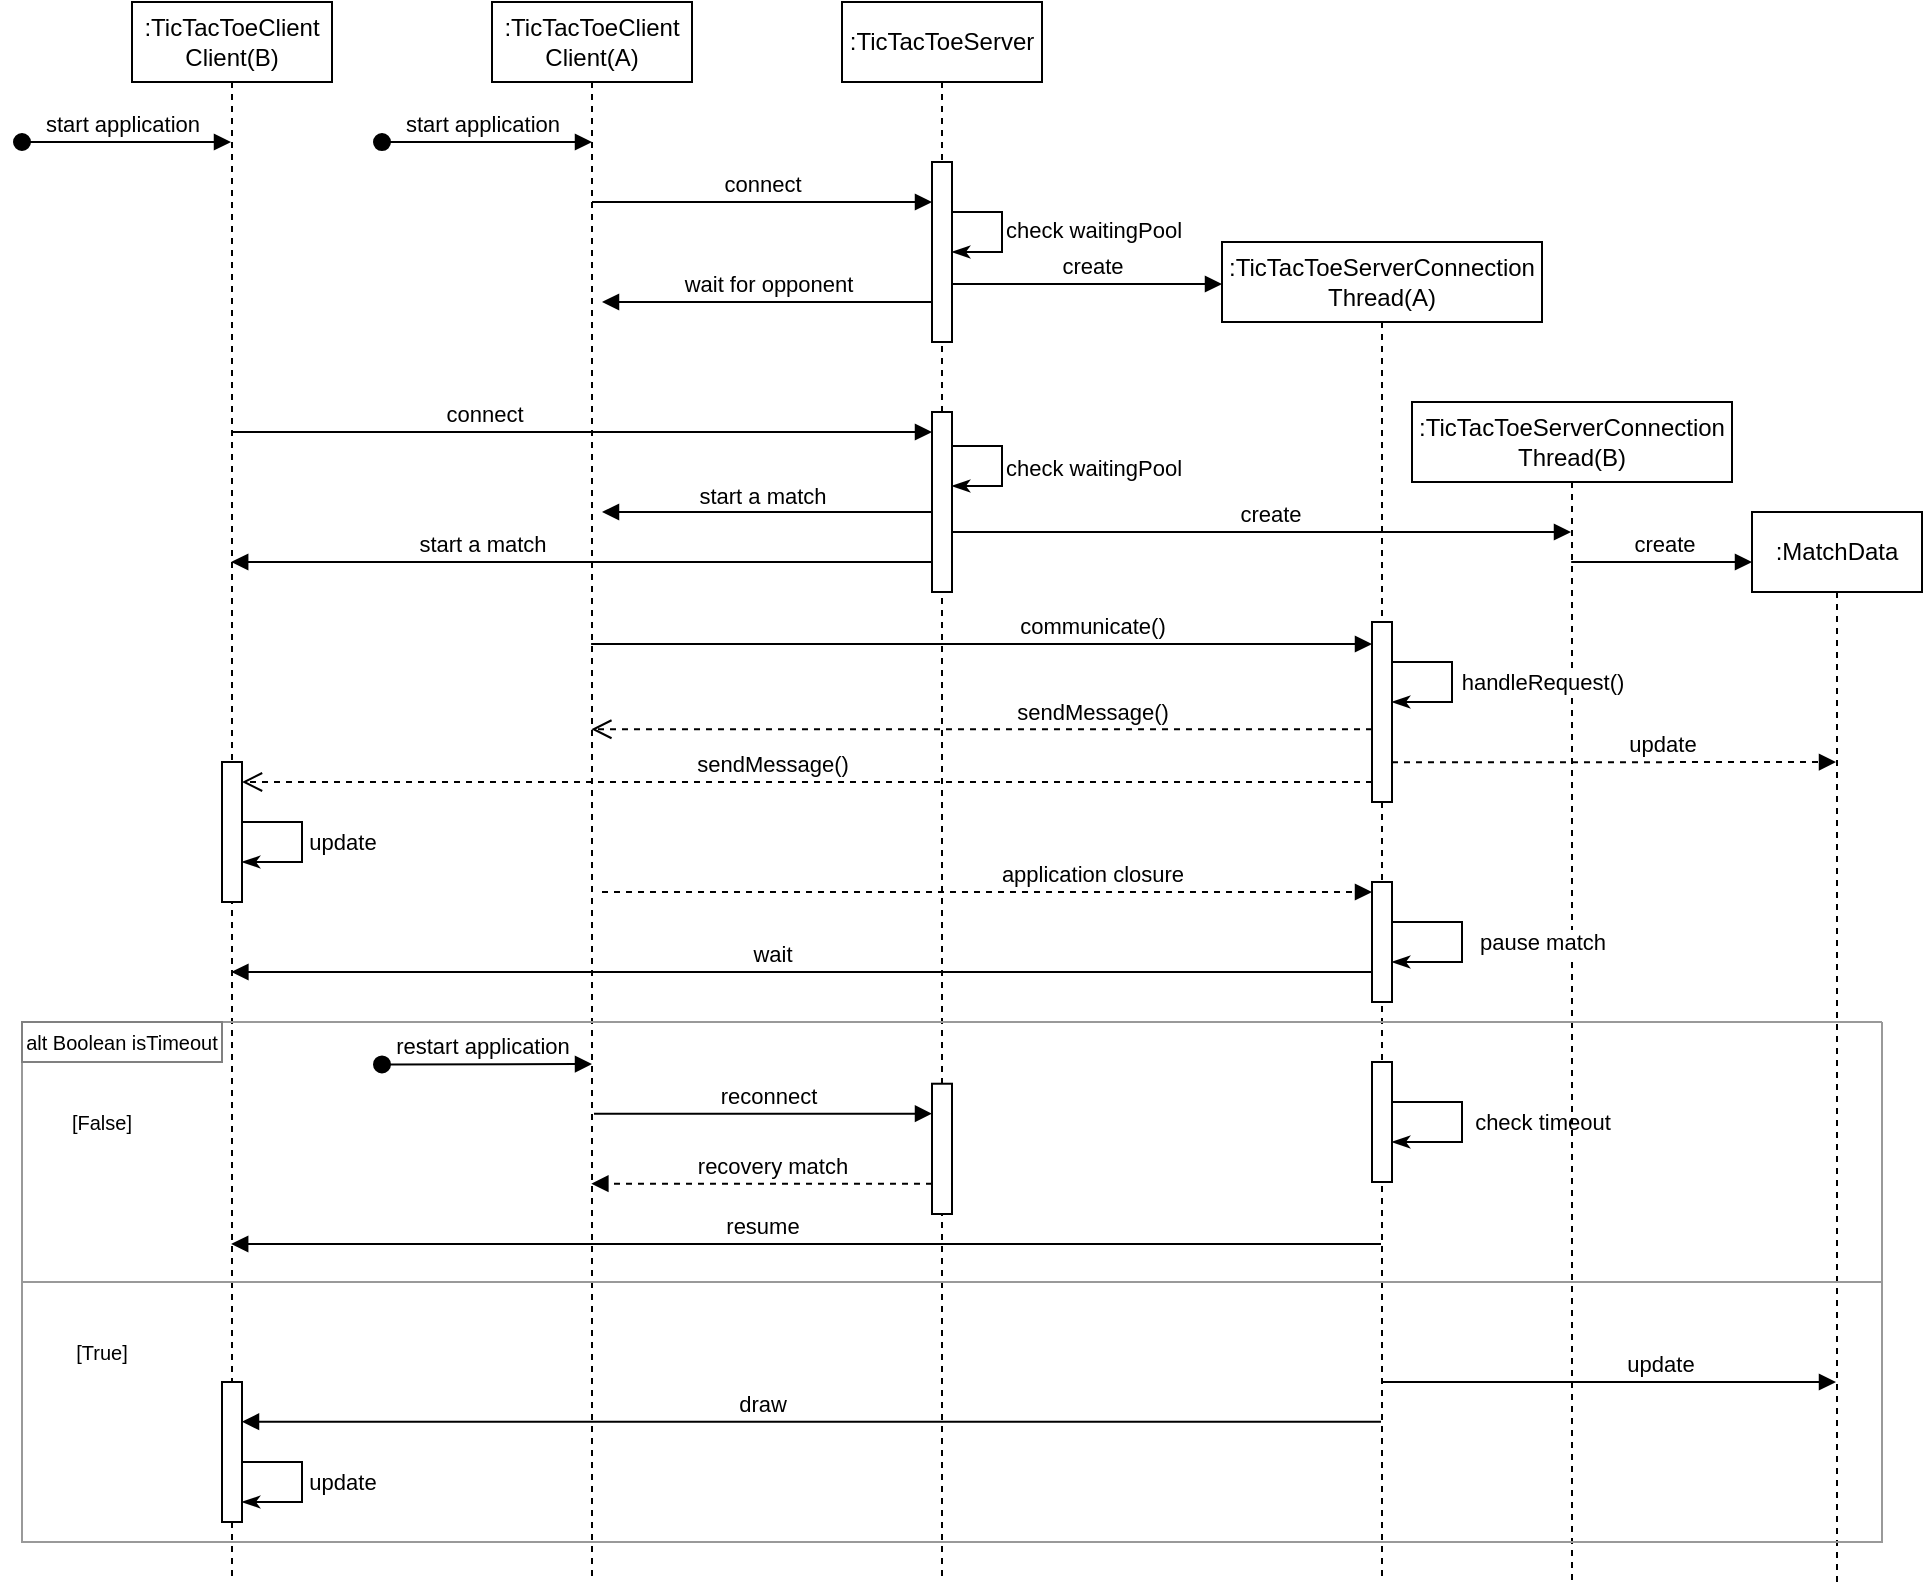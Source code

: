 <mxfile version="21.7.1" type="device">
  <diagram name="Page-1" id="2YBvvXClWsGukQMizWep">
    <mxGraphModel dx="1715" dy="761" grid="1" gridSize="10" guides="1" tooltips="1" connect="1" arrows="1" fold="1" page="0" pageScale="1" pageWidth="850" pageHeight="1100" math="0" shadow="0">
      <root>
        <mxCell id="0" />
        <mxCell id="1" parent="0" />
        <mxCell id="iWQPy43uW5Iy-O6jbB3Q-33" value=":TicTacToeClient&lt;br&gt;Client(B)" style="shape=umlLifeline;perimeter=lifelinePerimeter;whiteSpace=wrap;html=1;container=0;dropTarget=0;collapsible=0;recursiveResize=0;outlineConnect=0;portConstraint=eastwest;newEdgeStyle={&quot;edgeStyle&quot;:&quot;elbowEdgeStyle&quot;,&quot;elbow&quot;:&quot;vertical&quot;,&quot;curved&quot;:0,&quot;rounded&quot;:0};" vertex="1" parent="1">
          <mxGeometry x="105" y="190" width="100" height="790" as="geometry" />
        </mxCell>
        <mxCell id="iWQPy43uW5Iy-O6jbB3Q-34" value="start application" style="html=1;verticalAlign=bottom;startArrow=oval;endArrow=block;startSize=8;edgeStyle=elbowEdgeStyle;elbow=vertical;curved=0;rounded=0;" edge="1" parent="iWQPy43uW5Iy-O6jbB3Q-33" target="iWQPy43uW5Iy-O6jbB3Q-33">
          <mxGeometry x="-0.043" relative="1" as="geometry">
            <mxPoint x="-55" y="70" as="sourcePoint" />
            <mxPoint as="offset" />
          </mxGeometry>
        </mxCell>
        <mxCell id="iWQPy43uW5Iy-O6jbB3Q-35" value="" style="html=1;points=[];perimeter=orthogonalPerimeter;outlineConnect=0;targetShapes=umlLifeline;portConstraint=eastwest;newEdgeStyle={&quot;edgeStyle&quot;:&quot;elbowEdgeStyle&quot;,&quot;elbow&quot;:&quot;vertical&quot;,&quot;curved&quot;:0,&quot;rounded&quot;:0};" vertex="1" parent="iWQPy43uW5Iy-O6jbB3Q-33">
          <mxGeometry x="45" y="380" width="10" height="70" as="geometry" />
        </mxCell>
        <mxCell id="iWQPy43uW5Iy-O6jbB3Q-36" value="update" style="endArrow=classicThin;html=1;rounded=0;endFill=1;edgeStyle=orthogonalEdgeStyle;" edge="1" parent="iWQPy43uW5Iy-O6jbB3Q-33">
          <mxGeometry x="-0.001" y="20" width="50" height="50" relative="1" as="geometry">
            <mxPoint x="55" y="410" as="sourcePoint" />
            <mxPoint x="55" y="430" as="targetPoint" />
            <Array as="points">
              <mxPoint x="85" y="410" />
              <mxPoint x="85" y="430" />
            </Array>
            <mxPoint as="offset" />
          </mxGeometry>
        </mxCell>
        <mxCell id="iWQPy43uW5Iy-O6jbB3Q-37" value=":TicTacToeClient&lt;br style=&quot;border-color: var(--border-color);&quot;&gt;Client(A)" style="shape=umlLifeline;perimeter=lifelinePerimeter;whiteSpace=wrap;html=1;container=0;dropTarget=0;collapsible=0;recursiveResize=0;outlineConnect=0;portConstraint=eastwest;newEdgeStyle={&quot;edgeStyle&quot;:&quot;elbowEdgeStyle&quot;,&quot;elbow&quot;:&quot;vertical&quot;,&quot;curved&quot;:0,&quot;rounded&quot;:0};" vertex="1" parent="1">
          <mxGeometry x="285" y="190" width="100" height="790" as="geometry" />
        </mxCell>
        <mxCell id="iWQPy43uW5Iy-O6jbB3Q-39" value=":TicTacToeServer" style="shape=umlLifeline;perimeter=lifelinePerimeter;whiteSpace=wrap;html=1;container=0;dropTarget=0;collapsible=0;recursiveResize=0;outlineConnect=0;portConstraint=eastwest;newEdgeStyle={&quot;edgeStyle&quot;:&quot;elbowEdgeStyle&quot;,&quot;elbow&quot;:&quot;vertical&quot;,&quot;curved&quot;:0,&quot;rounded&quot;:0};" vertex="1" parent="1">
          <mxGeometry x="460" y="190" width="100" height="790" as="geometry" />
        </mxCell>
        <mxCell id="iWQPy43uW5Iy-O6jbB3Q-40" value="" style="html=1;points=[];perimeter=orthogonalPerimeter;outlineConnect=0;targetShapes=umlLifeline;portConstraint=eastwest;newEdgeStyle={&quot;edgeStyle&quot;:&quot;elbowEdgeStyle&quot;,&quot;elbow&quot;:&quot;vertical&quot;,&quot;curved&quot;:0,&quot;rounded&quot;:0};" vertex="1" parent="iWQPy43uW5Iy-O6jbB3Q-39">
          <mxGeometry x="45" y="80" width="10" height="90" as="geometry" />
        </mxCell>
        <mxCell id="iWQPy43uW5Iy-O6jbB3Q-41" value="" style="endArrow=classicThin;html=1;rounded=0;endFill=1;edgeStyle=orthogonalEdgeStyle;" edge="1" parent="iWQPy43uW5Iy-O6jbB3Q-39">
          <mxGeometry width="50" height="50" relative="1" as="geometry">
            <mxPoint x="55.0" y="105" as="sourcePoint" />
            <mxPoint x="55.0" y="125" as="targetPoint" />
            <Array as="points">
              <mxPoint x="80" y="105" />
              <mxPoint x="80" y="125" />
            </Array>
          </mxGeometry>
        </mxCell>
        <mxCell id="iWQPy43uW5Iy-O6jbB3Q-42" value="" style="html=1;points=[];perimeter=orthogonalPerimeter;outlineConnect=0;targetShapes=umlLifeline;portConstraint=eastwest;newEdgeStyle={&quot;edgeStyle&quot;:&quot;elbowEdgeStyle&quot;,&quot;elbow&quot;:&quot;vertical&quot;,&quot;curved&quot;:0,&quot;rounded&quot;:0};" vertex="1" parent="iWQPy43uW5Iy-O6jbB3Q-39">
          <mxGeometry x="45" y="205" width="10" height="90" as="geometry" />
        </mxCell>
        <mxCell id="iWQPy43uW5Iy-O6jbB3Q-43" value="" style="endArrow=classicThin;html=1;rounded=0;endFill=1;edgeStyle=orthogonalEdgeStyle;" edge="1" parent="iWQPy43uW5Iy-O6jbB3Q-39">
          <mxGeometry width="50" height="50" relative="1" as="geometry">
            <mxPoint x="55" y="222" as="sourcePoint" />
            <mxPoint x="55" y="242" as="targetPoint" />
            <Array as="points">
              <mxPoint x="80" y="222" />
              <mxPoint x="80" y="242" />
            </Array>
          </mxGeometry>
        </mxCell>
        <mxCell id="iWQPy43uW5Iy-O6jbB3Q-49" value="sendMessage()" style="html=1;verticalAlign=bottom;endArrow=open;dashed=1;endSize=8;edgeStyle=elbowEdgeStyle;elbow=vertical;curved=0;rounded=0;" edge="1" parent="iWQPy43uW5Iy-O6jbB3Q-39" source="iWQPy43uW5Iy-O6jbB3Q-44">
          <mxGeometry x="-0.283" relative="1" as="geometry">
            <mxPoint x="-125.333" y="363.62" as="targetPoint" />
            <Array as="points">
              <mxPoint x="-14.82" y="363.62" />
            </Array>
            <mxPoint x="50.18" y="363.62" as="sourcePoint" />
            <mxPoint as="offset" />
          </mxGeometry>
        </mxCell>
        <mxCell id="iWQPy43uW5Iy-O6jbB3Q-50" value="" style="html=1;points=[];perimeter=orthogonalPerimeter;outlineConnect=0;targetShapes=umlLifeline;portConstraint=eastwest;newEdgeStyle={&quot;edgeStyle&quot;:&quot;elbowEdgeStyle&quot;,&quot;elbow&quot;:&quot;vertical&quot;,&quot;curved&quot;:0,&quot;rounded&quot;:0};" vertex="1" parent="iWQPy43uW5Iy-O6jbB3Q-39">
          <mxGeometry x="45" y="540.86" width="10" height="65.14" as="geometry" />
        </mxCell>
        <mxCell id="iWQPy43uW5Iy-O6jbB3Q-51" value="reconnect" style="html=1;verticalAlign=bottom;endArrow=block;edgeStyle=elbowEdgeStyle;elbow=vertical;curved=0;rounded=0;" edge="1" parent="iWQPy43uW5Iy-O6jbB3Q-39">
          <mxGeometry x="0.027" relative="1" as="geometry">
            <mxPoint x="-124" y="555.86" as="sourcePoint" />
            <Array as="points">
              <mxPoint x="-30" y="555.86" />
            </Array>
            <mxPoint x="45" y="555.86" as="targetPoint" />
            <mxPoint as="offset" />
          </mxGeometry>
        </mxCell>
        <mxCell id="iWQPy43uW5Iy-O6jbB3Q-52" value="restart application" style="html=1;verticalAlign=bottom;startArrow=oval;endArrow=block;startSize=8;edgeStyle=elbowEdgeStyle;elbow=vertical;curved=0;rounded=0;" edge="1" parent="iWQPy43uW5Iy-O6jbB3Q-39">
          <mxGeometry x="-0.048" relative="1" as="geometry">
            <mxPoint x="-230" y="531.2" as="sourcePoint" />
            <mxPoint x="-125" y="531.2" as="targetPoint" />
            <mxPoint as="offset" />
          </mxGeometry>
        </mxCell>
        <mxCell id="iWQPy43uW5Iy-O6jbB3Q-53" value="recovery match" style="html=1;verticalAlign=bottom;endArrow=block;edgeStyle=elbowEdgeStyle;elbow=vertical;curved=0;rounded=0;dashed=1;" edge="1" parent="iWQPy43uW5Iy-O6jbB3Q-39" source="iWQPy43uW5Iy-O6jbB3Q-50">
          <mxGeometry x="-0.06" relative="1" as="geometry">
            <mxPoint x="250" y="590.86" as="sourcePoint" />
            <Array as="points">
              <mxPoint x="-44.79" y="590.86" />
            </Array>
            <mxPoint x="-125.3" y="590.86" as="targetPoint" />
            <mxPoint as="offset" />
          </mxGeometry>
        </mxCell>
        <mxCell id="iWQPy43uW5Iy-O6jbB3Q-55" value="connect" style="html=1;verticalAlign=bottom;endArrow=block;edgeStyle=elbowEdgeStyle;elbow=horizontal;curved=0;rounded=0;" edge="1" parent="1" source="iWQPy43uW5Iy-O6jbB3Q-37">
          <mxGeometry x="-0.001" relative="1" as="geometry">
            <mxPoint x="340" y="290" as="sourcePoint" />
            <Array as="points">
              <mxPoint x="425" y="290" />
            </Array>
            <mxPoint x="505" y="290" as="targetPoint" />
            <mxPoint as="offset" />
          </mxGeometry>
        </mxCell>
        <mxCell id="iWQPy43uW5Iy-O6jbB3Q-56" value="&lt;span style=&quot;color: rgb(0, 0, 0); font-family: Helvetica; font-size: 11px; font-style: normal; font-variant-ligatures: normal; font-variant-caps: normal; font-weight: 400; letter-spacing: normal; orphans: 2; text-align: center; text-indent: 0px; text-transform: none; widows: 2; word-spacing: 0px; -webkit-text-stroke-width: 0px; background-color: rgb(255, 255, 255); text-decoration-thickness: initial; text-decoration-style: initial; text-decoration-color: initial; float: none; display: inline !important;&quot;&gt;check waitingPool&lt;br&gt;&lt;br&gt;&lt;/span&gt;" style="text;whiteSpace=wrap;html=1;" vertex="1" parent="1">
          <mxGeometry x="540" y="290" width="94" height="30" as="geometry" />
        </mxCell>
        <mxCell id="iWQPy43uW5Iy-O6jbB3Q-57" value="wait for opponent" style="html=1;verticalAlign=bottom;endArrow=block;edgeStyle=elbowEdgeStyle;elbow=vertical;curved=0;rounded=0;" edge="1" parent="1">
          <mxGeometry x="-0.004" relative="1" as="geometry">
            <mxPoint x="505" y="340" as="sourcePoint" />
            <Array as="points">
              <mxPoint x="420" y="340" />
            </Array>
            <mxPoint x="340" y="340" as="targetPoint" />
            <mxPoint as="offset" />
          </mxGeometry>
        </mxCell>
        <mxCell id="iWQPy43uW5Iy-O6jbB3Q-58" value="connect" style="html=1;verticalAlign=bottom;endArrow=block;edgeStyle=elbowEdgeStyle;elbow=vertical;curved=0;rounded=0;" edge="1" parent="1" target="iWQPy43uW5Iy-O6jbB3Q-42">
          <mxGeometry x="-0.282" relative="1" as="geometry">
            <mxPoint x="154.591" y="405" as="sourcePoint" />
            <Array as="points">
              <mxPoint x="250.13" y="405" />
            </Array>
            <mxPoint as="offset" />
            <mxPoint x="510.13" y="405" as="targetPoint" />
          </mxGeometry>
        </mxCell>
        <mxCell id="iWQPy43uW5Iy-O6jbB3Q-59" value="start application" style="html=1;verticalAlign=bottom;startArrow=oval;endArrow=block;startSize=8;edgeStyle=elbowEdgeStyle;elbow=vertical;curved=0;rounded=0;" edge="1" parent="1">
          <mxGeometry x="-0.043" relative="1" as="geometry">
            <mxPoint x="230" y="260.03" as="sourcePoint" />
            <mxPoint x="335" y="260.03" as="targetPoint" />
            <mxPoint as="offset" />
          </mxGeometry>
        </mxCell>
        <mxCell id="iWQPy43uW5Iy-O6jbB3Q-60" value="&lt;span style=&quot;color: rgb(0, 0, 0); font-family: Helvetica; font-size: 11px; font-style: normal; font-variant-ligatures: normal; font-variant-caps: normal; font-weight: 400; letter-spacing: normal; orphans: 2; text-align: center; text-indent: 0px; text-transform: none; widows: 2; word-spacing: 0px; -webkit-text-stroke-width: 0px; background-color: rgb(255, 255, 255); text-decoration-thickness: initial; text-decoration-style: initial; text-decoration-color: initial; float: none; display: inline !important;&quot;&gt;check waitingPool&lt;br&gt;&lt;br&gt;&lt;/span&gt;" style="text;whiteSpace=wrap;html=1;" vertex="1" parent="1">
          <mxGeometry x="540" y="409" width="94" height="30" as="geometry" />
        </mxCell>
        <mxCell id="iWQPy43uW5Iy-O6jbB3Q-61" value="start a match" style="html=1;verticalAlign=bottom;endArrow=block;edgeStyle=elbowEdgeStyle;elbow=vertical;curved=0;rounded=0;" edge="1" parent="1">
          <mxGeometry x="0.026" y="1" relative="1" as="geometry">
            <mxPoint x="505" y="445" as="sourcePoint" />
            <Array as="points">
              <mxPoint x="415.21" y="445" />
            </Array>
            <mxPoint x="340" y="445.65" as="targetPoint" />
            <mxPoint as="offset" />
          </mxGeometry>
        </mxCell>
        <mxCell id="iWQPy43uW5Iy-O6jbB3Q-62" value="sendMessage()" style="html=1;verticalAlign=bottom;endArrow=open;dashed=1;endSize=8;edgeStyle=elbowEdgeStyle;elbow=vertical;curved=0;rounded=0;" edge="1" parent="1">
          <mxGeometry x="0.062" relative="1" as="geometry">
            <mxPoint x="160" y="580" as="targetPoint" />
            <Array as="points">
              <mxPoint x="455.18" y="580" />
            </Array>
            <mxPoint x="725" y="580" as="sourcePoint" />
            <mxPoint as="offset" />
          </mxGeometry>
        </mxCell>
        <mxCell id="iWQPy43uW5Iy-O6jbB3Q-63" value="application closure" style="html=1;verticalAlign=bottom;endArrow=block;edgeStyle=elbowEdgeStyle;elbow=horizontal;curved=0;rounded=0;dashed=1;" edge="1" parent="1" target="iWQPy43uW5Iy-O6jbB3Q-46">
          <mxGeometry x="0.273" relative="1" as="geometry">
            <mxPoint x="340" y="635" as="sourcePoint" />
            <Array as="points">
              <mxPoint x="350.31" y="635" />
            </Array>
            <mxPoint x="510.13" y="635" as="targetPoint" />
            <mxPoint as="offset" />
          </mxGeometry>
        </mxCell>
        <mxCell id="iWQPy43uW5Iy-O6jbB3Q-64" value="create" style="html=1;verticalAlign=bottom;endArrow=block;edgeStyle=elbowEdgeStyle;elbow=vertical;curved=0;rounded=0;" edge="1" parent="1" source="iWQPy43uW5Iy-O6jbB3Q-42" target="iWQPy43uW5Iy-O6jbB3Q-71">
          <mxGeometry x="0.027" relative="1" as="geometry">
            <mxPoint x="509.997" y="455" as="sourcePoint" />
            <Array as="points">
              <mxPoint x="650" y="455" />
            </Array>
            <mxPoint x="650" y="455" as="targetPoint" />
            <mxPoint as="offset" />
          </mxGeometry>
        </mxCell>
        <mxCell id="iWQPy43uW5Iy-O6jbB3Q-66" value="wait" style="html=1;verticalAlign=bottom;endArrow=block;edgeStyle=elbowEdgeStyle;elbow=vertical;curved=0;rounded=0;" edge="1" parent="1" source="iWQPy43uW5Iy-O6jbB3Q-46">
          <mxGeometry x="0.052" relative="1" as="geometry">
            <mxPoint x="505" y="675.31" as="sourcePoint" />
            <Array as="points" />
            <mxPoint x="154.7" y="675.2" as="targetPoint" />
            <mxPoint as="offset" />
          </mxGeometry>
        </mxCell>
        <mxCell id="iWQPy43uW5Iy-O6jbB3Q-67" value="start a match" style="html=1;verticalAlign=bottom;endArrow=block;edgeStyle=elbowEdgeStyle;elbow=vertical;curved=0;rounded=0;" edge="1" parent="1">
          <mxGeometry x="0.285" relative="1" as="geometry">
            <mxPoint x="505" y="470" as="sourcePoint" />
            <Array as="points">
              <mxPoint x="415.21" y="470" />
            </Array>
            <mxPoint x="154.591" y="470" as="targetPoint" />
            <mxPoint as="offset" />
          </mxGeometry>
        </mxCell>
        <mxCell id="iWQPy43uW5Iy-O6jbB3Q-68" value="resume" style="html=1;verticalAlign=bottom;endArrow=block;edgeStyle=elbowEdgeStyle;elbow=vertical;curved=0;rounded=0;" edge="1" parent="1">
          <mxGeometry x="0.077" relative="1" as="geometry">
            <mxPoint x="729.5" y="811" as="sourcePoint" />
            <Array as="points">
              <mxPoint x="725" y="811" />
            </Array>
            <mxPoint x="154.591" y="811" as="targetPoint" />
            <mxPoint as="offset" />
          </mxGeometry>
        </mxCell>
        <mxCell id="iWQPy43uW5Iy-O6jbB3Q-69" value=":TicTacToeServerConnection&lt;br&gt;Thread(A)" style="shape=umlLifeline;perimeter=lifelinePerimeter;whiteSpace=wrap;html=1;container=0;dropTarget=0;collapsible=0;recursiveResize=0;outlineConnect=0;portConstraint=eastwest;newEdgeStyle={&quot;edgeStyle&quot;:&quot;elbowEdgeStyle&quot;,&quot;elbow&quot;:&quot;vertical&quot;,&quot;curved&quot;:0,&quot;rounded&quot;:0};" vertex="1" parent="1">
          <mxGeometry x="650" y="310" width="160" height="670" as="geometry" />
        </mxCell>
        <mxCell id="iWQPy43uW5Iy-O6jbB3Q-44" value="" style="html=1;points=[];perimeter=orthogonalPerimeter;outlineConnect=0;targetShapes=umlLifeline;portConstraint=eastwest;newEdgeStyle={&quot;edgeStyle&quot;:&quot;elbowEdgeStyle&quot;,&quot;elbow&quot;:&quot;vertical&quot;,&quot;curved&quot;:0,&quot;rounded&quot;:0};" vertex="1" parent="iWQPy43uW5Iy-O6jbB3Q-69">
          <mxGeometry x="75" y="190" width="10" height="90" as="geometry" />
        </mxCell>
        <mxCell id="iWQPy43uW5Iy-O6jbB3Q-84" value="" style="html=1;points=[];perimeter=orthogonalPerimeter;outlineConnect=0;targetShapes=umlLifeline;portConstraint=eastwest;newEdgeStyle={&quot;edgeStyle&quot;:&quot;elbowEdgeStyle&quot;,&quot;elbow&quot;:&quot;vertical&quot;,&quot;curved&quot;:0,&quot;rounded&quot;:0};" vertex="1" parent="iWQPy43uW5Iy-O6jbB3Q-69">
          <mxGeometry x="75" y="410" width="10" height="60" as="geometry" />
        </mxCell>
        <mxCell id="iWQPy43uW5Iy-O6jbB3Q-76" value="check timeout" style="endArrow=classicThin;html=1;rounded=0;endFill=1;edgeStyle=orthogonalEdgeStyle;" edge="1" parent="iWQPy43uW5Iy-O6jbB3Q-69" source="iWQPy43uW5Iy-O6jbB3Q-84" target="iWQPy43uW5Iy-O6jbB3Q-84">
          <mxGeometry y="40" width="50" height="50" relative="1" as="geometry">
            <mxPoint x="90" y="430" as="sourcePoint" />
            <mxPoint x="90" y="450" as="targetPoint" />
            <Array as="points">
              <mxPoint x="120" y="430" />
              <mxPoint x="120" y="450" />
            </Array>
            <mxPoint as="offset" />
          </mxGeometry>
        </mxCell>
        <mxCell id="iWQPy43uW5Iy-O6jbB3Q-70" value="create" style="html=1;verticalAlign=bottom;endArrow=block;edgeStyle=elbowEdgeStyle;elbow=vertical;curved=0;rounded=0;" edge="1" parent="1">
          <mxGeometry x="0.027" relative="1" as="geometry">
            <mxPoint x="515" y="331" as="sourcePoint" />
            <Array as="points">
              <mxPoint x="650" y="331" />
            </Array>
            <mxPoint x="650" y="331" as="targetPoint" />
            <mxPoint as="offset" />
          </mxGeometry>
        </mxCell>
        <mxCell id="iWQPy43uW5Iy-O6jbB3Q-71" value=":TicTacToeServerConnection&lt;br&gt;Thread(B)" style="shape=umlLifeline;perimeter=lifelinePerimeter;whiteSpace=wrap;html=1;container=0;dropTarget=0;collapsible=0;recursiveResize=0;outlineConnect=0;portConstraint=eastwest;newEdgeStyle={&quot;edgeStyle&quot;:&quot;elbowEdgeStyle&quot;,&quot;elbow&quot;:&quot;vertical&quot;,&quot;curved&quot;:0,&quot;rounded&quot;:0};" vertex="1" parent="1">
          <mxGeometry x="745" y="390" width="160" height="590" as="geometry" />
        </mxCell>
        <mxCell id="iWQPy43uW5Iy-O6jbB3Q-46" value="" style="html=1;points=[];perimeter=orthogonalPerimeter;outlineConnect=0;targetShapes=umlLifeline;portConstraint=eastwest;newEdgeStyle={&quot;edgeStyle&quot;:&quot;elbowEdgeStyle&quot;,&quot;elbow&quot;:&quot;vertical&quot;,&quot;curved&quot;:0,&quot;rounded&quot;:0};" vertex="1" parent="iWQPy43uW5Iy-O6jbB3Q-71">
          <mxGeometry x="-20" y="240" width="10" height="60" as="geometry" />
        </mxCell>
        <mxCell id="iWQPy43uW5Iy-O6jbB3Q-47" value="pause match" style="endArrow=classicThin;html=1;rounded=0;endFill=1;edgeStyle=orthogonalEdgeStyle;" edge="1" parent="iWQPy43uW5Iy-O6jbB3Q-71" source="iWQPy43uW5Iy-O6jbB3Q-46" target="iWQPy43uW5Iy-O6jbB3Q-46">
          <mxGeometry y="40" width="50" height="50" relative="1" as="geometry">
            <mxPoint x="-5" y="250" as="sourcePoint" />
            <mxPoint x="-5" y="270" as="targetPoint" />
            <Array as="points">
              <mxPoint x="25" y="260" />
              <mxPoint x="25" y="280" />
            </Array>
            <mxPoint as="offset" />
          </mxGeometry>
        </mxCell>
        <mxCell id="iWQPy43uW5Iy-O6jbB3Q-72" value="create" style="html=1;verticalAlign=bottom;endArrow=block;edgeStyle=elbowEdgeStyle;elbow=vertical;curved=0;rounded=0;" edge="1" parent="1">
          <mxGeometry x="0.024" relative="1" as="geometry">
            <mxPoint x="824.591" y="470" as="sourcePoint" />
            <Array as="points" />
            <mxPoint x="915" y="470" as="targetPoint" />
            <mxPoint as="offset" />
          </mxGeometry>
        </mxCell>
        <mxCell id="iWQPy43uW5Iy-O6jbB3Q-54" value=":MatchData" style="shape=umlLifeline;perimeter=lifelinePerimeter;whiteSpace=wrap;html=1;container=0;dropTarget=0;collapsible=0;recursiveResize=0;outlineConnect=0;portConstraint=eastwest;newEdgeStyle={&quot;edgeStyle&quot;:&quot;elbowEdgeStyle&quot;,&quot;elbow&quot;:&quot;vertical&quot;,&quot;curved&quot;:0,&quot;rounded&quot;:0};" vertex="1" parent="1">
          <mxGeometry x="915" y="445" width="85" height="535" as="geometry" />
        </mxCell>
        <mxCell id="iWQPy43uW5Iy-O6jbB3Q-48" value="communicate()" style="html=1;verticalAlign=bottom;endArrow=block;edgeStyle=elbowEdgeStyle;elbow=vertical;curved=0;rounded=0;" edge="1" parent="1">
          <mxGeometry x="0.283" relative="1" as="geometry">
            <mxPoint x="334.548" y="511" as="sourcePoint" />
            <Array as="points">
              <mxPoint x="535" y="511" />
            </Array>
            <mxPoint x="725" y="511" as="targetPoint" />
            <mxPoint as="offset" />
          </mxGeometry>
        </mxCell>
        <mxCell id="iWQPy43uW5Iy-O6jbB3Q-45" value="handleRequest()" style="endArrow=classicThin;html=1;rounded=0;endFill=1;edgeStyle=orthogonalEdgeStyle;" edge="1" parent="1">
          <mxGeometry y="45" width="50" height="50" relative="1" as="geometry">
            <mxPoint x="735" y="520" as="sourcePoint" />
            <mxPoint x="735" y="540" as="targetPoint" />
            <Array as="points">
              <mxPoint x="765" y="520" />
              <mxPoint x="765" y="540" />
            </Array>
            <mxPoint as="offset" />
          </mxGeometry>
        </mxCell>
        <mxCell id="iWQPy43uW5Iy-O6jbB3Q-74" value="update" style="html=1;verticalAlign=bottom;endArrow=block;edgeStyle=elbowEdgeStyle;elbow=vertical;curved=0;rounded=0;dashed=1;" edge="1" parent="1" target="iWQPy43uW5Iy-O6jbB3Q-54">
          <mxGeometry x="0.22" relative="1" as="geometry">
            <mxPoint x="735.001" y="570.17" as="sourcePoint" />
            <Array as="points" />
            <mxPoint x="825.41" y="570.17" as="targetPoint" />
            <mxPoint as="offset" />
          </mxGeometry>
        </mxCell>
        <mxCell id="iWQPy43uW5Iy-O6jbB3Q-82" value="draw" style="html=1;verticalAlign=bottom;endArrow=block;edgeStyle=elbowEdgeStyle;elbow=vertical;curved=0;rounded=0;" edge="1" parent="1" target="iWQPy43uW5Iy-O6jbB3Q-90">
          <mxGeometry x="0.087" relative="1" as="geometry">
            <mxPoint x="729.5" y="899.83" as="sourcePoint" />
            <Array as="points">
              <mxPoint x="630" y="899.83" />
            </Array>
            <mxPoint x="154.63" y="899.83" as="targetPoint" />
            <mxPoint as="offset" />
          </mxGeometry>
        </mxCell>
        <mxCell id="iWQPy43uW5Iy-O6jbB3Q-83" value="update" style="html=1;verticalAlign=bottom;endArrow=block;edgeStyle=elbowEdgeStyle;elbow=vertical;curved=0;rounded=0;" edge="1" parent="1" target="iWQPy43uW5Iy-O6jbB3Q-54">
          <mxGeometry x="0.22" relative="1" as="geometry">
            <mxPoint x="730.001" y="880.0" as="sourcePoint" />
            <Array as="points" />
            <mxPoint x="974.5" y="880.163" as="targetPoint" />
            <mxPoint as="offset" />
          </mxGeometry>
        </mxCell>
        <mxCell id="iWQPy43uW5Iy-O6jbB3Q-85" value="" style="swimlane;startSize=0;strokeColor=#999999;" vertex="1" parent="1">
          <mxGeometry x="50" y="700" width="930" height="260" as="geometry" />
        </mxCell>
        <mxCell id="iWQPy43uW5Iy-O6jbB3Q-87" value="&lt;font style=&quot;font-size: 10px;&quot;&gt;alt Boolean isTimeout&lt;/font&gt;" style="rounded=0;whiteSpace=wrap;html=1;strokeColor=#808080;" vertex="1" parent="iWQPy43uW5Iy-O6jbB3Q-85">
          <mxGeometry width="100" height="20" as="geometry" />
        </mxCell>
        <mxCell id="iWQPy43uW5Iy-O6jbB3Q-88" value="&lt;font style=&quot;font-size: 10px;&quot;&gt;[False]&lt;/font&gt;" style="text;html=1;strokeColor=none;fillColor=none;align=center;verticalAlign=middle;whiteSpace=wrap;rounded=0;" vertex="1" parent="iWQPy43uW5Iy-O6jbB3Q-85">
          <mxGeometry x="10" y="35" width="60" height="30" as="geometry" />
        </mxCell>
        <mxCell id="iWQPy43uW5Iy-O6jbB3Q-86" value="" style="swimlane;startSize=0;strokeColor=#999999;" vertex="1" parent="iWQPy43uW5Iy-O6jbB3Q-85">
          <mxGeometry y="130" width="930" height="130" as="geometry" />
        </mxCell>
        <mxCell id="iWQPy43uW5Iy-O6jbB3Q-89" value="&lt;font style=&quot;font-size: 10px;&quot;&gt;[True]&lt;/font&gt;" style="text;html=1;strokeColor=none;fillColor=none;align=center;verticalAlign=middle;whiteSpace=wrap;rounded=0;" vertex="1" parent="iWQPy43uW5Iy-O6jbB3Q-86">
          <mxGeometry x="10" y="20" width="60" height="30" as="geometry" />
        </mxCell>
        <mxCell id="iWQPy43uW5Iy-O6jbB3Q-90" value="" style="html=1;points=[];perimeter=orthogonalPerimeter;outlineConnect=0;targetShapes=umlLifeline;portConstraint=eastwest;newEdgeStyle={&quot;edgeStyle&quot;:&quot;elbowEdgeStyle&quot;,&quot;elbow&quot;:&quot;vertical&quot;,&quot;curved&quot;:0,&quot;rounded&quot;:0};" vertex="1" parent="iWQPy43uW5Iy-O6jbB3Q-86">
          <mxGeometry x="100" y="50" width="10" height="70" as="geometry" />
        </mxCell>
        <mxCell id="iWQPy43uW5Iy-O6jbB3Q-91" value="update" style="endArrow=classicThin;html=1;rounded=0;endFill=1;edgeStyle=orthogonalEdgeStyle;" edge="1" parent="iWQPy43uW5Iy-O6jbB3Q-86">
          <mxGeometry x="-0.001" y="20" width="50" height="50" relative="1" as="geometry">
            <mxPoint x="110" y="90" as="sourcePoint" />
            <mxPoint x="110" y="110" as="targetPoint" />
            <Array as="points">
              <mxPoint x="140" y="90" />
              <mxPoint x="140" y="110" />
            </Array>
            <mxPoint as="offset" />
          </mxGeometry>
        </mxCell>
      </root>
    </mxGraphModel>
  </diagram>
</mxfile>
